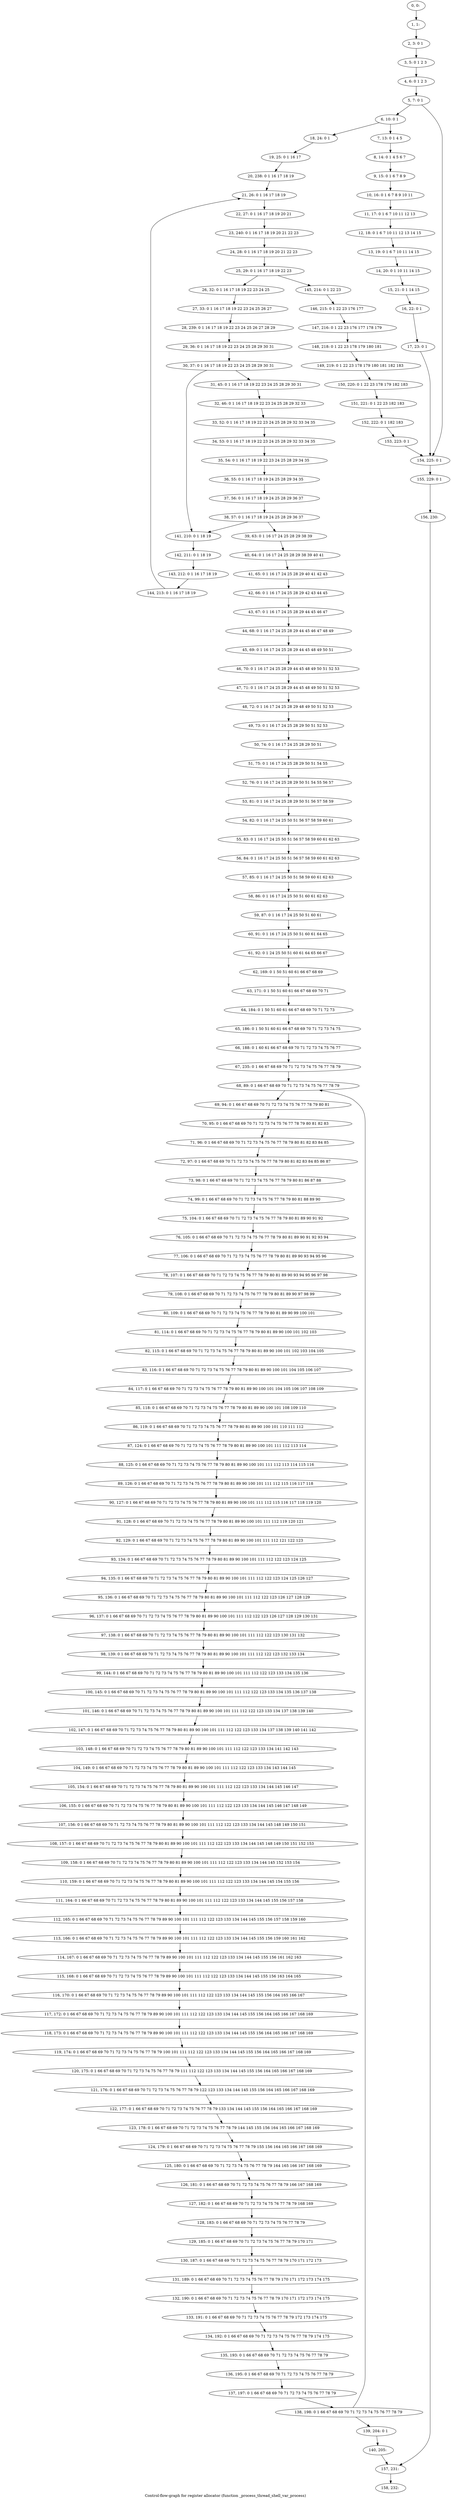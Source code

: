 digraph G {
graph [label="Control-flow-graph for register allocator (function _process_thread_shell_var_process)"]
0[label="0, 0: "];
1[label="1, 1: "];
2[label="2, 3: 0 1 "];
3[label="3, 5: 0 1 2 3 "];
4[label="4, 6: 0 1 2 3 "];
5[label="5, 7: 0 1 "];
6[label="6, 10: 0 1 "];
7[label="7, 13: 0 1 4 5 "];
8[label="8, 14: 0 1 4 5 6 7 "];
9[label="9, 15: 0 1 6 7 8 9 "];
10[label="10, 16: 0 1 6 7 8 9 10 11 "];
11[label="11, 17: 0 1 6 7 10 11 12 13 "];
12[label="12, 18: 0 1 6 7 10 11 12 13 14 15 "];
13[label="13, 19: 0 1 6 7 10 11 14 15 "];
14[label="14, 20: 0 1 10 11 14 15 "];
15[label="15, 21: 0 1 14 15 "];
16[label="16, 22: 0 1 "];
17[label="17, 23: 0 1 "];
18[label="18, 24: 0 1 "];
19[label="19, 25: 0 1 16 17 "];
20[label="20, 238: 0 1 16 17 18 19 "];
21[label="21, 26: 0 1 16 17 18 19 "];
22[label="22, 27: 0 1 16 17 18 19 20 21 "];
23[label="23, 240: 0 1 16 17 18 19 20 21 22 23 "];
24[label="24, 28: 0 1 16 17 18 19 20 21 22 23 "];
25[label="25, 29: 0 1 16 17 18 19 22 23 "];
26[label="26, 32: 0 1 16 17 18 19 22 23 24 25 "];
27[label="27, 33: 0 1 16 17 18 19 22 23 24 25 26 27 "];
28[label="28, 239: 0 1 16 17 18 19 22 23 24 25 26 27 28 29 "];
29[label="29, 36: 0 1 16 17 18 19 22 23 24 25 28 29 30 31 "];
30[label="30, 37: 0 1 16 17 18 19 22 23 24 25 28 29 30 31 "];
31[label="31, 45: 0 1 16 17 18 19 22 23 24 25 28 29 30 31 "];
32[label="32, 46: 0 1 16 17 18 19 22 23 24 25 28 29 32 33 "];
33[label="33, 52: 0 1 16 17 18 19 22 23 24 25 28 29 32 33 34 35 "];
34[label="34, 53: 0 1 16 17 18 19 22 23 24 25 28 29 32 33 34 35 "];
35[label="35, 54: 0 1 16 17 18 19 22 23 24 25 28 29 34 35 "];
36[label="36, 55: 0 1 16 17 18 19 24 25 28 29 34 35 "];
37[label="37, 56: 0 1 16 17 18 19 24 25 28 29 36 37 "];
38[label="38, 57: 0 1 16 17 18 19 24 25 28 29 36 37 "];
39[label="39, 63: 0 1 16 17 24 25 28 29 38 39 "];
40[label="40, 64: 0 1 16 17 24 25 28 29 38 39 40 41 "];
41[label="41, 65: 0 1 16 17 24 25 28 29 40 41 42 43 "];
42[label="42, 66: 0 1 16 17 24 25 28 29 42 43 44 45 "];
43[label="43, 67: 0 1 16 17 24 25 28 29 44 45 46 47 "];
44[label="44, 68: 0 1 16 17 24 25 28 29 44 45 46 47 48 49 "];
45[label="45, 69: 0 1 16 17 24 25 28 29 44 45 48 49 50 51 "];
46[label="46, 70: 0 1 16 17 24 25 28 29 44 45 48 49 50 51 52 53 "];
47[label="47, 71: 0 1 16 17 24 25 28 29 44 45 48 49 50 51 52 53 "];
48[label="48, 72: 0 1 16 17 24 25 28 29 48 49 50 51 52 53 "];
49[label="49, 73: 0 1 16 17 24 25 28 29 50 51 52 53 "];
50[label="50, 74: 0 1 16 17 24 25 28 29 50 51 "];
51[label="51, 75: 0 1 16 17 24 25 28 29 50 51 54 55 "];
52[label="52, 76: 0 1 16 17 24 25 28 29 50 51 54 55 56 57 "];
53[label="53, 81: 0 1 16 17 24 25 28 29 50 51 56 57 58 59 "];
54[label="54, 82: 0 1 16 17 24 25 50 51 56 57 58 59 60 61 "];
55[label="55, 83: 0 1 16 17 24 25 50 51 56 57 58 59 60 61 62 63 "];
56[label="56, 84: 0 1 16 17 24 25 50 51 56 57 58 59 60 61 62 63 "];
57[label="57, 85: 0 1 16 17 24 25 50 51 58 59 60 61 62 63 "];
58[label="58, 86: 0 1 16 17 24 25 50 51 60 61 62 63 "];
59[label="59, 87: 0 1 16 17 24 25 50 51 60 61 "];
60[label="60, 91: 0 1 16 17 24 25 50 51 60 61 64 65 "];
61[label="61, 92: 0 1 24 25 50 51 60 61 64 65 66 67 "];
62[label="62, 169: 0 1 50 51 60 61 66 67 68 69 "];
63[label="63, 171: 0 1 50 51 60 61 66 67 68 69 70 71 "];
64[label="64, 184: 0 1 50 51 60 61 66 67 68 69 70 71 72 73 "];
65[label="65, 186: 0 1 50 51 60 61 66 67 68 69 70 71 72 73 74 75 "];
66[label="66, 188: 0 1 60 61 66 67 68 69 70 71 72 73 74 75 76 77 "];
67[label="67, 235: 0 1 66 67 68 69 70 71 72 73 74 75 76 77 78 79 "];
68[label="68, 89: 0 1 66 67 68 69 70 71 72 73 74 75 76 77 78 79 "];
69[label="69, 94: 0 1 66 67 68 69 70 71 72 73 74 75 76 77 78 79 80 81 "];
70[label="70, 95: 0 1 66 67 68 69 70 71 72 73 74 75 76 77 78 79 80 81 82 83 "];
71[label="71, 96: 0 1 66 67 68 69 70 71 72 73 74 75 76 77 78 79 80 81 82 83 84 85 "];
72[label="72, 97: 0 1 66 67 68 69 70 71 72 73 74 75 76 77 78 79 80 81 82 83 84 85 86 87 "];
73[label="73, 98: 0 1 66 67 68 69 70 71 72 73 74 75 76 77 78 79 80 81 86 87 88 "];
74[label="74, 99: 0 1 66 67 68 69 70 71 72 73 74 75 76 77 78 79 80 81 88 89 90 "];
75[label="75, 104: 0 1 66 67 68 69 70 71 72 73 74 75 76 77 78 79 80 81 89 90 91 92 "];
76[label="76, 105: 0 1 66 67 68 69 70 71 72 73 74 75 76 77 78 79 80 81 89 90 91 92 93 94 "];
77[label="77, 106: 0 1 66 67 68 69 70 71 72 73 74 75 76 77 78 79 80 81 89 90 93 94 95 96 "];
78[label="78, 107: 0 1 66 67 68 69 70 71 72 73 74 75 76 77 78 79 80 81 89 90 93 94 95 96 97 98 "];
79[label="79, 108: 0 1 66 67 68 69 70 71 72 73 74 75 76 77 78 79 80 81 89 90 97 98 99 "];
80[label="80, 109: 0 1 66 67 68 69 70 71 72 73 74 75 76 77 78 79 80 81 89 90 99 100 101 "];
81[label="81, 114: 0 1 66 67 68 69 70 71 72 73 74 75 76 77 78 79 80 81 89 90 100 101 102 103 "];
82[label="82, 115: 0 1 66 67 68 69 70 71 72 73 74 75 76 77 78 79 80 81 89 90 100 101 102 103 104 105 "];
83[label="83, 116: 0 1 66 67 68 69 70 71 72 73 74 75 76 77 78 79 80 81 89 90 100 101 104 105 106 107 "];
84[label="84, 117: 0 1 66 67 68 69 70 71 72 73 74 75 76 77 78 79 80 81 89 90 100 101 104 105 106 107 108 109 "];
85[label="85, 118: 0 1 66 67 68 69 70 71 72 73 74 75 76 77 78 79 80 81 89 90 100 101 108 109 110 "];
86[label="86, 119: 0 1 66 67 68 69 70 71 72 73 74 75 76 77 78 79 80 81 89 90 100 101 110 111 112 "];
87[label="87, 124: 0 1 66 67 68 69 70 71 72 73 74 75 76 77 78 79 80 81 89 90 100 101 111 112 113 114 "];
88[label="88, 125: 0 1 66 67 68 69 70 71 72 73 74 75 76 77 78 79 80 81 89 90 100 101 111 112 113 114 115 116 "];
89[label="89, 126: 0 1 66 67 68 69 70 71 72 73 74 75 76 77 78 79 80 81 89 90 100 101 111 112 115 116 117 118 "];
90[label="90, 127: 0 1 66 67 68 69 70 71 72 73 74 75 76 77 78 79 80 81 89 90 100 101 111 112 115 116 117 118 119 120 "];
91[label="91, 128: 0 1 66 67 68 69 70 71 72 73 74 75 76 77 78 79 80 81 89 90 100 101 111 112 119 120 121 "];
92[label="92, 129: 0 1 66 67 68 69 70 71 72 73 74 75 76 77 78 79 80 81 89 90 100 101 111 112 121 122 123 "];
93[label="93, 134: 0 1 66 67 68 69 70 71 72 73 74 75 76 77 78 79 80 81 89 90 100 101 111 112 122 123 124 125 "];
94[label="94, 135: 0 1 66 67 68 69 70 71 72 73 74 75 76 77 78 79 80 81 89 90 100 101 111 112 122 123 124 125 126 127 "];
95[label="95, 136: 0 1 66 67 68 69 70 71 72 73 74 75 76 77 78 79 80 81 89 90 100 101 111 112 122 123 126 127 128 129 "];
96[label="96, 137: 0 1 66 67 68 69 70 71 72 73 74 75 76 77 78 79 80 81 89 90 100 101 111 112 122 123 126 127 128 129 130 131 "];
97[label="97, 138: 0 1 66 67 68 69 70 71 72 73 74 75 76 77 78 79 80 81 89 90 100 101 111 112 122 123 130 131 132 "];
98[label="98, 139: 0 1 66 67 68 69 70 71 72 73 74 75 76 77 78 79 80 81 89 90 100 101 111 112 122 123 132 133 134 "];
99[label="99, 144: 0 1 66 67 68 69 70 71 72 73 74 75 76 77 78 79 80 81 89 90 100 101 111 112 122 123 133 134 135 136 "];
100[label="100, 145: 0 1 66 67 68 69 70 71 72 73 74 75 76 77 78 79 80 81 89 90 100 101 111 112 122 123 133 134 135 136 137 138 "];
101[label="101, 146: 0 1 66 67 68 69 70 71 72 73 74 75 76 77 78 79 80 81 89 90 100 101 111 112 122 123 133 134 137 138 139 140 "];
102[label="102, 147: 0 1 66 67 68 69 70 71 72 73 74 75 76 77 78 79 80 81 89 90 100 101 111 112 122 123 133 134 137 138 139 140 141 142 "];
103[label="103, 148: 0 1 66 67 68 69 70 71 72 73 74 75 76 77 78 79 80 81 89 90 100 101 111 112 122 123 133 134 141 142 143 "];
104[label="104, 149: 0 1 66 67 68 69 70 71 72 73 74 75 76 77 78 79 80 81 89 90 100 101 111 112 122 123 133 134 143 144 145 "];
105[label="105, 154: 0 1 66 67 68 69 70 71 72 73 74 75 76 77 78 79 80 81 89 90 100 101 111 112 122 123 133 134 144 145 146 147 "];
106[label="106, 155: 0 1 66 67 68 69 70 71 72 73 74 75 76 77 78 79 80 81 89 90 100 101 111 112 122 123 133 134 144 145 146 147 148 149 "];
107[label="107, 156: 0 1 66 67 68 69 70 71 72 73 74 75 76 77 78 79 80 81 89 90 100 101 111 112 122 123 133 134 144 145 148 149 150 151 "];
108[label="108, 157: 0 1 66 67 68 69 70 71 72 73 74 75 76 77 78 79 80 81 89 90 100 101 111 112 122 123 133 134 144 145 148 149 150 151 152 153 "];
109[label="109, 158: 0 1 66 67 68 69 70 71 72 73 74 75 76 77 78 79 80 81 89 90 100 101 111 112 122 123 133 134 144 145 152 153 154 "];
110[label="110, 159: 0 1 66 67 68 69 70 71 72 73 74 75 76 77 78 79 80 81 89 90 100 101 111 112 122 123 133 134 144 145 154 155 156 "];
111[label="111, 164: 0 1 66 67 68 69 70 71 72 73 74 75 76 77 78 79 80 81 89 90 100 101 111 112 122 123 133 134 144 145 155 156 157 158 "];
112[label="112, 165: 0 1 66 67 68 69 70 71 72 73 74 75 76 77 78 79 89 90 100 101 111 112 122 123 133 134 144 145 155 156 157 158 159 160 "];
113[label="113, 166: 0 1 66 67 68 69 70 71 72 73 74 75 76 77 78 79 89 90 100 101 111 112 122 123 133 134 144 145 155 156 159 160 161 162 "];
114[label="114, 167: 0 1 66 67 68 69 70 71 72 73 74 75 76 77 78 79 89 90 100 101 111 112 122 123 133 134 144 145 155 156 161 162 163 "];
115[label="115, 168: 0 1 66 67 68 69 70 71 72 73 74 75 76 77 78 79 89 90 100 101 111 112 122 123 133 134 144 145 155 156 163 164 165 "];
116[label="116, 170: 0 1 66 67 68 69 70 71 72 73 74 75 76 77 78 79 89 90 100 101 111 112 122 123 133 134 144 145 155 156 164 165 166 167 "];
117[label="117, 172: 0 1 66 67 68 69 70 71 72 73 74 75 76 77 78 79 89 90 100 101 111 112 122 123 133 134 144 145 155 156 164 165 166 167 168 169 "];
118[label="118, 173: 0 1 66 67 68 69 70 71 72 73 74 75 76 77 78 79 89 90 100 101 111 112 122 123 133 134 144 145 155 156 164 165 166 167 168 169 "];
119[label="119, 174: 0 1 66 67 68 69 70 71 72 73 74 75 76 77 78 79 100 101 111 112 122 123 133 134 144 145 155 156 164 165 166 167 168 169 "];
120[label="120, 175: 0 1 66 67 68 69 70 71 72 73 74 75 76 77 78 79 111 112 122 123 133 134 144 145 155 156 164 165 166 167 168 169 "];
121[label="121, 176: 0 1 66 67 68 69 70 71 72 73 74 75 76 77 78 79 122 123 133 134 144 145 155 156 164 165 166 167 168 169 "];
122[label="122, 177: 0 1 66 67 68 69 70 71 72 73 74 75 76 77 78 79 133 134 144 145 155 156 164 165 166 167 168 169 "];
123[label="123, 178: 0 1 66 67 68 69 70 71 72 73 74 75 76 77 78 79 144 145 155 156 164 165 166 167 168 169 "];
124[label="124, 179: 0 1 66 67 68 69 70 71 72 73 74 75 76 77 78 79 155 156 164 165 166 167 168 169 "];
125[label="125, 180: 0 1 66 67 68 69 70 71 72 73 74 75 76 77 78 79 164 165 166 167 168 169 "];
126[label="126, 181: 0 1 66 67 68 69 70 71 72 73 74 75 76 77 78 79 166 167 168 169 "];
127[label="127, 182: 0 1 66 67 68 69 70 71 72 73 74 75 76 77 78 79 168 169 "];
128[label="128, 183: 0 1 66 67 68 69 70 71 72 73 74 75 76 77 78 79 "];
129[label="129, 185: 0 1 66 67 68 69 70 71 72 73 74 75 76 77 78 79 170 171 "];
130[label="130, 187: 0 1 66 67 68 69 70 71 72 73 74 75 76 77 78 79 170 171 172 173 "];
131[label="131, 189: 0 1 66 67 68 69 70 71 72 73 74 75 76 77 78 79 170 171 172 173 174 175 "];
132[label="132, 190: 0 1 66 67 68 69 70 71 72 73 74 75 76 77 78 79 170 171 172 173 174 175 "];
133[label="133, 191: 0 1 66 67 68 69 70 71 72 73 74 75 76 77 78 79 172 173 174 175 "];
134[label="134, 192: 0 1 66 67 68 69 70 71 72 73 74 75 76 77 78 79 174 175 "];
135[label="135, 193: 0 1 66 67 68 69 70 71 72 73 74 75 76 77 78 79 "];
136[label="136, 195: 0 1 66 67 68 69 70 71 72 73 74 75 76 77 78 79 "];
137[label="137, 197: 0 1 66 67 68 69 70 71 72 73 74 75 76 77 78 79 "];
138[label="138, 198: 0 1 66 67 68 69 70 71 72 73 74 75 76 77 78 79 "];
139[label="139, 204: 0 1 "];
140[label="140, 205: "];
141[label="141, 210: 0 1 18 19 "];
142[label="142, 211: 0 1 18 19 "];
143[label="143, 212: 0 1 16 17 18 19 "];
144[label="144, 213: 0 1 16 17 18 19 "];
145[label="145, 214: 0 1 22 23 "];
146[label="146, 215: 0 1 22 23 176 177 "];
147[label="147, 216: 0 1 22 23 176 177 178 179 "];
148[label="148, 218: 0 1 22 23 178 179 180 181 "];
149[label="149, 219: 0 1 22 23 178 179 180 181 182 183 "];
150[label="150, 220: 0 1 22 23 178 179 182 183 "];
151[label="151, 221: 0 1 22 23 182 183 "];
152[label="152, 222: 0 1 182 183 "];
153[label="153, 223: 0 1 "];
154[label="154, 225: 0 1 "];
155[label="155, 229: 0 1 "];
156[label="156, 230: "];
157[label="157, 231: "];
158[label="158, 232: "];
0->1 ;
1->2 ;
2->3 ;
3->4 ;
4->5 ;
5->6 ;
5->154 ;
6->7 ;
6->18 ;
7->8 ;
8->9 ;
9->10 ;
10->11 ;
11->12 ;
12->13 ;
13->14 ;
14->15 ;
15->16 ;
16->17 ;
17->154 ;
18->19 ;
19->20 ;
20->21 ;
21->22 ;
22->23 ;
23->24 ;
24->25 ;
25->26 ;
25->145 ;
26->27 ;
27->28 ;
28->29 ;
29->30 ;
30->31 ;
30->141 ;
31->32 ;
32->33 ;
33->34 ;
34->35 ;
35->36 ;
36->37 ;
37->38 ;
38->39 ;
38->141 ;
39->40 ;
40->41 ;
41->42 ;
42->43 ;
43->44 ;
44->45 ;
45->46 ;
46->47 ;
47->48 ;
48->49 ;
49->50 ;
50->51 ;
51->52 ;
52->53 ;
53->54 ;
54->55 ;
55->56 ;
56->57 ;
57->58 ;
58->59 ;
59->60 ;
60->61 ;
61->62 ;
62->63 ;
63->64 ;
64->65 ;
65->66 ;
66->67 ;
67->68 ;
68->69 ;
69->70 ;
70->71 ;
71->72 ;
72->73 ;
73->74 ;
74->75 ;
75->76 ;
76->77 ;
77->78 ;
78->79 ;
79->80 ;
80->81 ;
81->82 ;
82->83 ;
83->84 ;
84->85 ;
85->86 ;
86->87 ;
87->88 ;
88->89 ;
89->90 ;
90->91 ;
91->92 ;
92->93 ;
93->94 ;
94->95 ;
95->96 ;
96->97 ;
97->98 ;
98->99 ;
99->100 ;
100->101 ;
101->102 ;
102->103 ;
103->104 ;
104->105 ;
105->106 ;
106->107 ;
107->108 ;
108->109 ;
109->110 ;
110->111 ;
111->112 ;
112->113 ;
113->114 ;
114->115 ;
115->116 ;
116->117 ;
117->118 ;
118->119 ;
119->120 ;
120->121 ;
121->122 ;
122->123 ;
123->124 ;
124->125 ;
125->126 ;
126->127 ;
127->128 ;
128->129 ;
129->130 ;
130->131 ;
131->132 ;
132->133 ;
133->134 ;
134->135 ;
135->136 ;
136->137 ;
137->138 ;
138->139 ;
138->68 ;
139->140 ;
140->157 ;
141->142 ;
142->143 ;
143->144 ;
144->21 ;
145->146 ;
146->147 ;
147->148 ;
148->149 ;
149->150 ;
150->151 ;
151->152 ;
152->153 ;
153->154 ;
154->155 ;
155->156 ;
156->157 ;
157->158 ;
}
